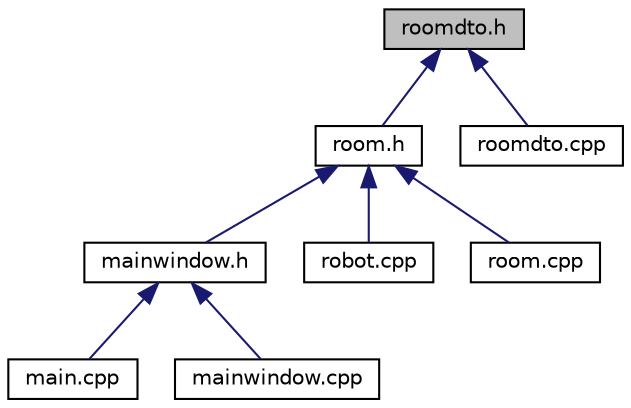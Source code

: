 digraph "roomdto.h"
{
 // LATEX_PDF_SIZE
  edge [fontname="Helvetica",fontsize="10",labelfontname="Helvetica",labelfontsize="10"];
  node [fontname="Helvetica",fontsize="10",shape=record];
  Node1 [label="roomdto.h",height=0.2,width=0.4,color="black", fillcolor="grey75", style="filled", fontcolor="black",tooltip="Room dto class"];
  Node1 -> Node2 [dir="back",color="midnightblue",fontsize="10",style="solid",fontname="Helvetica"];
  Node2 [label="room.h",height=0.2,width=0.4,color="black", fillcolor="white", style="filled",URL="$room_8h.html",tooltip="Class that contains game entites"];
  Node2 -> Node3 [dir="back",color="midnightblue",fontsize="10",style="solid",fontname="Helvetica"];
  Node3 [label="mainwindow.h",height=0.2,width=0.4,color="black", fillcolor="white", style="filled",URL="$mainwindow_8h.html",tooltip="Main window class."];
  Node3 -> Node4 [dir="back",color="midnightblue",fontsize="10",style="solid",fontname="Helvetica"];
  Node4 [label="main.cpp",height=0.2,width=0.4,color="black", fillcolor="white", style="filled",URL="$main_8cpp.html",tooltip="Project main file"];
  Node3 -> Node5 [dir="back",color="midnightblue",fontsize="10",style="solid",fontname="Helvetica"];
  Node5 [label="mainwindow.cpp",height=0.2,width=0.4,color="black", fillcolor="white", style="filled",URL="$mainwindow_8cpp.html",tooltip="mainwindow.h implementation"];
  Node2 -> Node6 [dir="back",color="midnightblue",fontsize="10",style="solid",fontname="Helvetica"];
  Node6 [label="robot.cpp",height=0.2,width=0.4,color="black", fillcolor="white", style="filled",URL="$robot_8cpp.html",tooltip="robot.h implementation"];
  Node2 -> Node7 [dir="back",color="midnightblue",fontsize="10",style="solid",fontname="Helvetica"];
  Node7 [label="room.cpp",height=0.2,width=0.4,color="black", fillcolor="white", style="filled",URL="$room_8cpp.html",tooltip="room.h implementation"];
  Node1 -> Node8 [dir="back",color="midnightblue",fontsize="10",style="solid",fontname="Helvetica"];
  Node8 [label="roomdto.cpp",height=0.2,width=0.4,color="black", fillcolor="white", style="filled",URL="$roomdto_8cpp.html",tooltip="roomdto.h implementation"];
}
